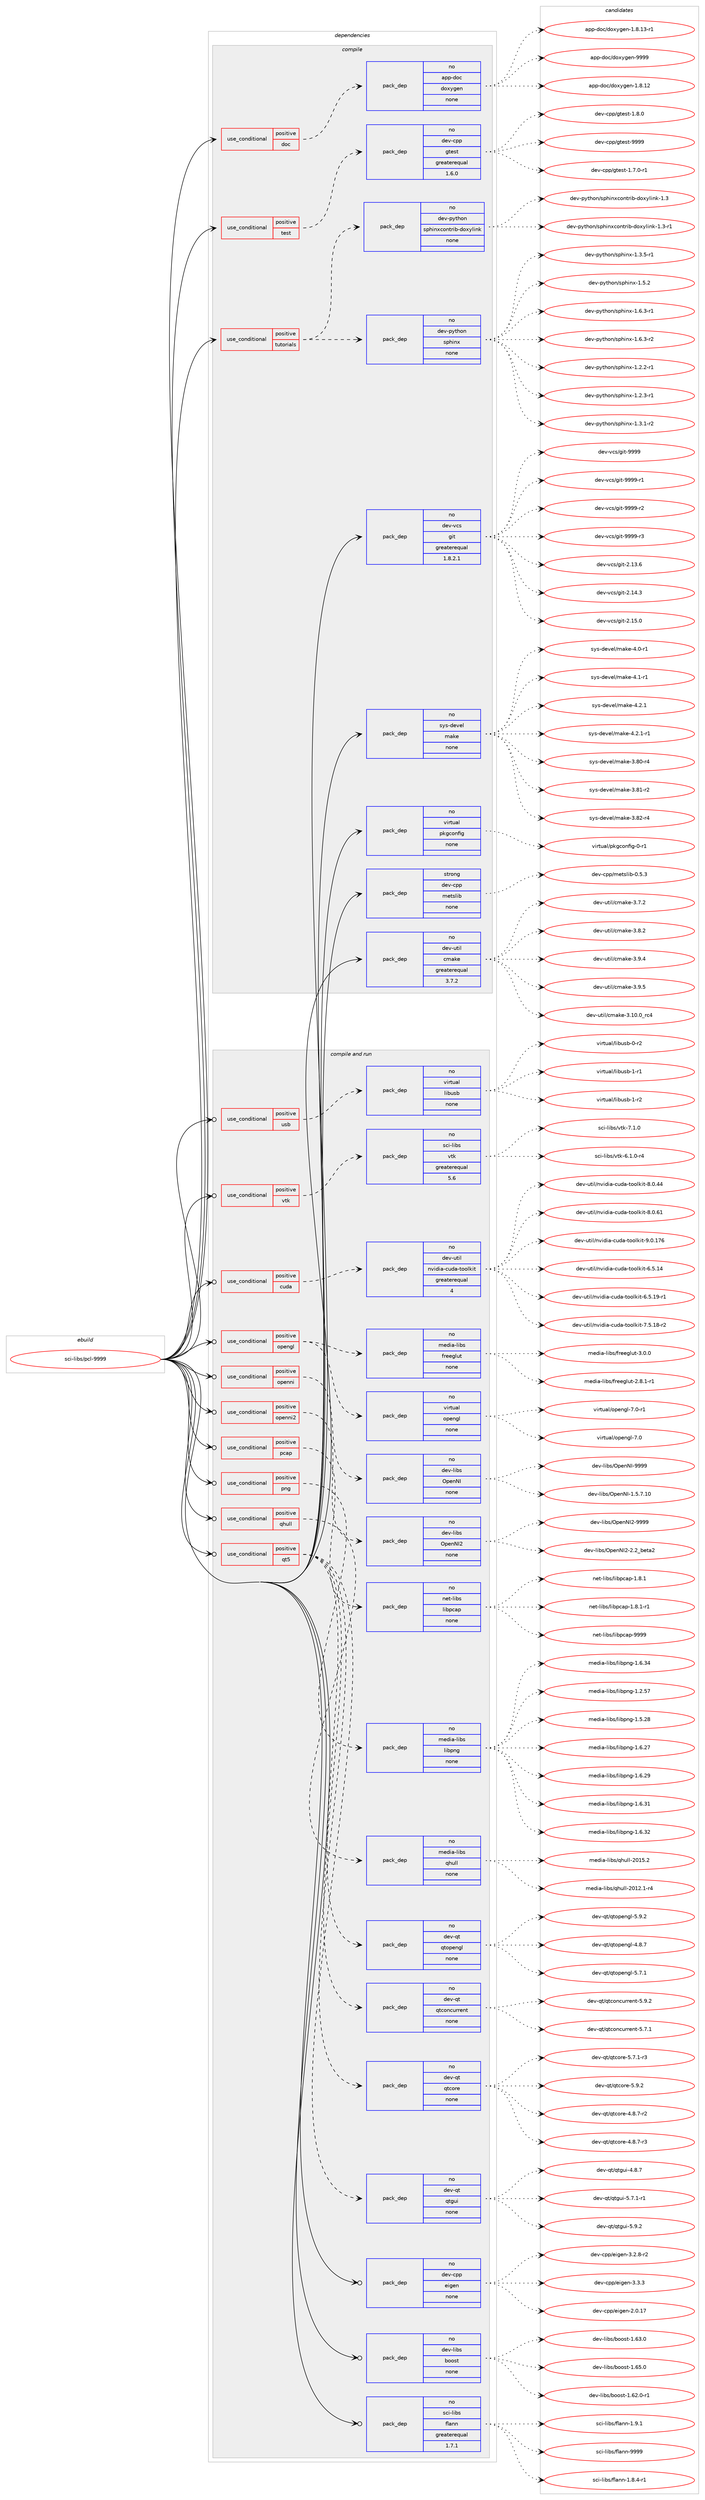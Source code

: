 digraph prolog {

# *************
# Graph options
# *************

newrank=true;
concentrate=true;
compound=true;
graph [rankdir=LR,fontname=Helvetica,fontsize=10,ranksep=1.5];#, ranksep=2.5, nodesep=0.2];
edge  [arrowhead=vee];
node  [fontname=Helvetica,fontsize=10];

# **********
# The ebuild
# **********

subgraph cluster_leftcol {
color=gray;
rank=same;
label=<<i>ebuild</i>>;
id [label="sci-libs/pcl-9999", color=red, width=4, href="../sci-libs/pcl-9999.svg"];
}

# ****************
# The dependencies
# ****************

subgraph cluster_midcol {
color=gray;
label=<<i>dependencies</i>>;
subgraph cluster_compile {
fillcolor="#eeeeee";
style=filled;
label=<<i>compile</i>>;
subgraph cond110919 {
dependency453220 [label=<<TABLE BORDER="0" CELLBORDER="1" CELLSPACING="0" CELLPADDING="4"><TR><TD ROWSPAN="3" CELLPADDING="10">use_conditional</TD></TR><TR><TD>positive</TD></TR><TR><TD>doc</TD></TR></TABLE>>, shape=none, color=red];
subgraph pack334378 {
dependency453221 [label=<<TABLE BORDER="0" CELLBORDER="1" CELLSPACING="0" CELLPADDING="4" WIDTH="220"><TR><TD ROWSPAN="6" CELLPADDING="30">pack_dep</TD></TR><TR><TD WIDTH="110">no</TD></TR><TR><TD>app-doc</TD></TR><TR><TD>doxygen</TD></TR><TR><TD>none</TD></TR><TR><TD></TD></TR></TABLE>>, shape=none, color=blue];
}
dependency453220:e -> dependency453221:w [weight=20,style="dashed",arrowhead="vee"];
}
id:e -> dependency453220:w [weight=20,style="solid",arrowhead="vee"];
subgraph cond110920 {
dependency453222 [label=<<TABLE BORDER="0" CELLBORDER="1" CELLSPACING="0" CELLPADDING="4"><TR><TD ROWSPAN="3" CELLPADDING="10">use_conditional</TD></TR><TR><TD>positive</TD></TR><TR><TD>test</TD></TR></TABLE>>, shape=none, color=red];
subgraph pack334379 {
dependency453223 [label=<<TABLE BORDER="0" CELLBORDER="1" CELLSPACING="0" CELLPADDING="4" WIDTH="220"><TR><TD ROWSPAN="6" CELLPADDING="30">pack_dep</TD></TR><TR><TD WIDTH="110">no</TD></TR><TR><TD>dev-cpp</TD></TR><TR><TD>gtest</TD></TR><TR><TD>greaterequal</TD></TR><TR><TD>1.6.0</TD></TR></TABLE>>, shape=none, color=blue];
}
dependency453222:e -> dependency453223:w [weight=20,style="dashed",arrowhead="vee"];
}
id:e -> dependency453222:w [weight=20,style="solid",arrowhead="vee"];
subgraph cond110921 {
dependency453224 [label=<<TABLE BORDER="0" CELLBORDER="1" CELLSPACING="0" CELLPADDING="4"><TR><TD ROWSPAN="3" CELLPADDING="10">use_conditional</TD></TR><TR><TD>positive</TD></TR><TR><TD>tutorials</TD></TR></TABLE>>, shape=none, color=red];
subgraph pack334380 {
dependency453225 [label=<<TABLE BORDER="0" CELLBORDER="1" CELLSPACING="0" CELLPADDING="4" WIDTH="220"><TR><TD ROWSPAN="6" CELLPADDING="30">pack_dep</TD></TR><TR><TD WIDTH="110">no</TD></TR><TR><TD>dev-python</TD></TR><TR><TD>sphinx</TD></TR><TR><TD>none</TD></TR><TR><TD></TD></TR></TABLE>>, shape=none, color=blue];
}
dependency453224:e -> dependency453225:w [weight=20,style="dashed",arrowhead="vee"];
subgraph pack334381 {
dependency453226 [label=<<TABLE BORDER="0" CELLBORDER="1" CELLSPACING="0" CELLPADDING="4" WIDTH="220"><TR><TD ROWSPAN="6" CELLPADDING="30">pack_dep</TD></TR><TR><TD WIDTH="110">no</TD></TR><TR><TD>dev-python</TD></TR><TR><TD>sphinxcontrib-doxylink</TD></TR><TR><TD>none</TD></TR><TR><TD></TD></TR></TABLE>>, shape=none, color=blue];
}
dependency453224:e -> dependency453226:w [weight=20,style="dashed",arrowhead="vee"];
}
id:e -> dependency453224:w [weight=20,style="solid",arrowhead="vee"];
subgraph pack334382 {
dependency453227 [label=<<TABLE BORDER="0" CELLBORDER="1" CELLSPACING="0" CELLPADDING="4" WIDTH="220"><TR><TD ROWSPAN="6" CELLPADDING="30">pack_dep</TD></TR><TR><TD WIDTH="110">no</TD></TR><TR><TD>dev-util</TD></TR><TR><TD>cmake</TD></TR><TR><TD>greaterequal</TD></TR><TR><TD>3.7.2</TD></TR></TABLE>>, shape=none, color=blue];
}
id:e -> dependency453227:w [weight=20,style="solid",arrowhead="vee"];
subgraph pack334383 {
dependency453228 [label=<<TABLE BORDER="0" CELLBORDER="1" CELLSPACING="0" CELLPADDING="4" WIDTH="220"><TR><TD ROWSPAN="6" CELLPADDING="30">pack_dep</TD></TR><TR><TD WIDTH="110">no</TD></TR><TR><TD>dev-vcs</TD></TR><TR><TD>git</TD></TR><TR><TD>greaterequal</TD></TR><TR><TD>1.8.2.1</TD></TR></TABLE>>, shape=none, color=blue];
}
id:e -> dependency453228:w [weight=20,style="solid",arrowhead="vee"];
subgraph pack334384 {
dependency453229 [label=<<TABLE BORDER="0" CELLBORDER="1" CELLSPACING="0" CELLPADDING="4" WIDTH="220"><TR><TD ROWSPAN="6" CELLPADDING="30">pack_dep</TD></TR><TR><TD WIDTH="110">no</TD></TR><TR><TD>sys-devel</TD></TR><TR><TD>make</TD></TR><TR><TD>none</TD></TR><TR><TD></TD></TR></TABLE>>, shape=none, color=blue];
}
id:e -> dependency453229:w [weight=20,style="solid",arrowhead="vee"];
subgraph pack334385 {
dependency453230 [label=<<TABLE BORDER="0" CELLBORDER="1" CELLSPACING="0" CELLPADDING="4" WIDTH="220"><TR><TD ROWSPAN="6" CELLPADDING="30">pack_dep</TD></TR><TR><TD WIDTH="110">no</TD></TR><TR><TD>virtual</TD></TR><TR><TD>pkgconfig</TD></TR><TR><TD>none</TD></TR><TR><TD></TD></TR></TABLE>>, shape=none, color=blue];
}
id:e -> dependency453230:w [weight=20,style="solid",arrowhead="vee"];
subgraph pack334386 {
dependency453231 [label=<<TABLE BORDER="0" CELLBORDER="1" CELLSPACING="0" CELLPADDING="4" WIDTH="220"><TR><TD ROWSPAN="6" CELLPADDING="30">pack_dep</TD></TR><TR><TD WIDTH="110">strong</TD></TR><TR><TD>dev-cpp</TD></TR><TR><TD>metslib</TD></TR><TR><TD>none</TD></TR><TR><TD></TD></TR></TABLE>>, shape=none, color=blue];
}
id:e -> dependency453231:w [weight=20,style="solid",arrowhead="vee"];
}
subgraph cluster_compileandrun {
fillcolor="#eeeeee";
style=filled;
label=<<i>compile and run</i>>;
subgraph cond110922 {
dependency453232 [label=<<TABLE BORDER="0" CELLBORDER="1" CELLSPACING="0" CELLPADDING="4"><TR><TD ROWSPAN="3" CELLPADDING="10">use_conditional</TD></TR><TR><TD>positive</TD></TR><TR><TD>cuda</TD></TR></TABLE>>, shape=none, color=red];
subgraph pack334387 {
dependency453233 [label=<<TABLE BORDER="0" CELLBORDER="1" CELLSPACING="0" CELLPADDING="4" WIDTH="220"><TR><TD ROWSPAN="6" CELLPADDING="30">pack_dep</TD></TR><TR><TD WIDTH="110">no</TD></TR><TR><TD>dev-util</TD></TR><TR><TD>nvidia-cuda-toolkit</TD></TR><TR><TD>greaterequal</TD></TR><TR><TD>4</TD></TR></TABLE>>, shape=none, color=blue];
}
dependency453232:e -> dependency453233:w [weight=20,style="dashed",arrowhead="vee"];
}
id:e -> dependency453232:w [weight=20,style="solid",arrowhead="odotvee"];
subgraph cond110923 {
dependency453234 [label=<<TABLE BORDER="0" CELLBORDER="1" CELLSPACING="0" CELLPADDING="4"><TR><TD ROWSPAN="3" CELLPADDING="10">use_conditional</TD></TR><TR><TD>positive</TD></TR><TR><TD>opengl</TD></TR></TABLE>>, shape=none, color=red];
subgraph pack334388 {
dependency453235 [label=<<TABLE BORDER="0" CELLBORDER="1" CELLSPACING="0" CELLPADDING="4" WIDTH="220"><TR><TD ROWSPAN="6" CELLPADDING="30">pack_dep</TD></TR><TR><TD WIDTH="110">no</TD></TR><TR><TD>virtual</TD></TR><TR><TD>opengl</TD></TR><TR><TD>none</TD></TR><TR><TD></TD></TR></TABLE>>, shape=none, color=blue];
}
dependency453234:e -> dependency453235:w [weight=20,style="dashed",arrowhead="vee"];
subgraph pack334389 {
dependency453236 [label=<<TABLE BORDER="0" CELLBORDER="1" CELLSPACING="0" CELLPADDING="4" WIDTH="220"><TR><TD ROWSPAN="6" CELLPADDING="30">pack_dep</TD></TR><TR><TD WIDTH="110">no</TD></TR><TR><TD>media-libs</TD></TR><TR><TD>freeglut</TD></TR><TR><TD>none</TD></TR><TR><TD></TD></TR></TABLE>>, shape=none, color=blue];
}
dependency453234:e -> dependency453236:w [weight=20,style="dashed",arrowhead="vee"];
}
id:e -> dependency453234:w [weight=20,style="solid",arrowhead="odotvee"];
subgraph cond110924 {
dependency453237 [label=<<TABLE BORDER="0" CELLBORDER="1" CELLSPACING="0" CELLPADDING="4"><TR><TD ROWSPAN="3" CELLPADDING="10">use_conditional</TD></TR><TR><TD>positive</TD></TR><TR><TD>openni</TD></TR></TABLE>>, shape=none, color=red];
subgraph pack334390 {
dependency453238 [label=<<TABLE BORDER="0" CELLBORDER="1" CELLSPACING="0" CELLPADDING="4" WIDTH="220"><TR><TD ROWSPAN="6" CELLPADDING="30">pack_dep</TD></TR><TR><TD WIDTH="110">no</TD></TR><TR><TD>dev-libs</TD></TR><TR><TD>OpenNI</TD></TR><TR><TD>none</TD></TR><TR><TD></TD></TR></TABLE>>, shape=none, color=blue];
}
dependency453237:e -> dependency453238:w [weight=20,style="dashed",arrowhead="vee"];
}
id:e -> dependency453237:w [weight=20,style="solid",arrowhead="odotvee"];
subgraph cond110925 {
dependency453239 [label=<<TABLE BORDER="0" CELLBORDER="1" CELLSPACING="0" CELLPADDING="4"><TR><TD ROWSPAN="3" CELLPADDING="10">use_conditional</TD></TR><TR><TD>positive</TD></TR><TR><TD>openni2</TD></TR></TABLE>>, shape=none, color=red];
subgraph pack334391 {
dependency453240 [label=<<TABLE BORDER="0" CELLBORDER="1" CELLSPACING="0" CELLPADDING="4" WIDTH="220"><TR><TD ROWSPAN="6" CELLPADDING="30">pack_dep</TD></TR><TR><TD WIDTH="110">no</TD></TR><TR><TD>dev-libs</TD></TR><TR><TD>OpenNI2</TD></TR><TR><TD>none</TD></TR><TR><TD></TD></TR></TABLE>>, shape=none, color=blue];
}
dependency453239:e -> dependency453240:w [weight=20,style="dashed",arrowhead="vee"];
}
id:e -> dependency453239:w [weight=20,style="solid",arrowhead="odotvee"];
subgraph cond110926 {
dependency453241 [label=<<TABLE BORDER="0" CELLBORDER="1" CELLSPACING="0" CELLPADDING="4"><TR><TD ROWSPAN="3" CELLPADDING="10">use_conditional</TD></TR><TR><TD>positive</TD></TR><TR><TD>pcap</TD></TR></TABLE>>, shape=none, color=red];
subgraph pack334392 {
dependency453242 [label=<<TABLE BORDER="0" CELLBORDER="1" CELLSPACING="0" CELLPADDING="4" WIDTH="220"><TR><TD ROWSPAN="6" CELLPADDING="30">pack_dep</TD></TR><TR><TD WIDTH="110">no</TD></TR><TR><TD>net-libs</TD></TR><TR><TD>libpcap</TD></TR><TR><TD>none</TD></TR><TR><TD></TD></TR></TABLE>>, shape=none, color=blue];
}
dependency453241:e -> dependency453242:w [weight=20,style="dashed",arrowhead="vee"];
}
id:e -> dependency453241:w [weight=20,style="solid",arrowhead="odotvee"];
subgraph cond110927 {
dependency453243 [label=<<TABLE BORDER="0" CELLBORDER="1" CELLSPACING="0" CELLPADDING="4"><TR><TD ROWSPAN="3" CELLPADDING="10">use_conditional</TD></TR><TR><TD>positive</TD></TR><TR><TD>png</TD></TR></TABLE>>, shape=none, color=red];
subgraph pack334393 {
dependency453244 [label=<<TABLE BORDER="0" CELLBORDER="1" CELLSPACING="0" CELLPADDING="4" WIDTH="220"><TR><TD ROWSPAN="6" CELLPADDING="30">pack_dep</TD></TR><TR><TD WIDTH="110">no</TD></TR><TR><TD>media-libs</TD></TR><TR><TD>libpng</TD></TR><TR><TD>none</TD></TR><TR><TD></TD></TR></TABLE>>, shape=none, color=blue];
}
dependency453243:e -> dependency453244:w [weight=20,style="dashed",arrowhead="vee"];
}
id:e -> dependency453243:w [weight=20,style="solid",arrowhead="odotvee"];
subgraph cond110928 {
dependency453245 [label=<<TABLE BORDER="0" CELLBORDER="1" CELLSPACING="0" CELLPADDING="4"><TR><TD ROWSPAN="3" CELLPADDING="10">use_conditional</TD></TR><TR><TD>positive</TD></TR><TR><TD>qhull</TD></TR></TABLE>>, shape=none, color=red];
subgraph pack334394 {
dependency453246 [label=<<TABLE BORDER="0" CELLBORDER="1" CELLSPACING="0" CELLPADDING="4" WIDTH="220"><TR><TD ROWSPAN="6" CELLPADDING="30">pack_dep</TD></TR><TR><TD WIDTH="110">no</TD></TR><TR><TD>media-libs</TD></TR><TR><TD>qhull</TD></TR><TR><TD>none</TD></TR><TR><TD></TD></TR></TABLE>>, shape=none, color=blue];
}
dependency453245:e -> dependency453246:w [weight=20,style="dashed",arrowhead="vee"];
}
id:e -> dependency453245:w [weight=20,style="solid",arrowhead="odotvee"];
subgraph cond110929 {
dependency453247 [label=<<TABLE BORDER="0" CELLBORDER="1" CELLSPACING="0" CELLPADDING="4"><TR><TD ROWSPAN="3" CELLPADDING="10">use_conditional</TD></TR><TR><TD>positive</TD></TR><TR><TD>qt5</TD></TR></TABLE>>, shape=none, color=red];
subgraph pack334395 {
dependency453248 [label=<<TABLE BORDER="0" CELLBORDER="1" CELLSPACING="0" CELLPADDING="4" WIDTH="220"><TR><TD ROWSPAN="6" CELLPADDING="30">pack_dep</TD></TR><TR><TD WIDTH="110">no</TD></TR><TR><TD>dev-qt</TD></TR><TR><TD>qtgui</TD></TR><TR><TD>none</TD></TR><TR><TD></TD></TR></TABLE>>, shape=none, color=blue];
}
dependency453247:e -> dependency453248:w [weight=20,style="dashed",arrowhead="vee"];
subgraph pack334396 {
dependency453249 [label=<<TABLE BORDER="0" CELLBORDER="1" CELLSPACING="0" CELLPADDING="4" WIDTH="220"><TR><TD ROWSPAN="6" CELLPADDING="30">pack_dep</TD></TR><TR><TD WIDTH="110">no</TD></TR><TR><TD>dev-qt</TD></TR><TR><TD>qtcore</TD></TR><TR><TD>none</TD></TR><TR><TD></TD></TR></TABLE>>, shape=none, color=blue];
}
dependency453247:e -> dependency453249:w [weight=20,style="dashed",arrowhead="vee"];
subgraph pack334397 {
dependency453250 [label=<<TABLE BORDER="0" CELLBORDER="1" CELLSPACING="0" CELLPADDING="4" WIDTH="220"><TR><TD ROWSPAN="6" CELLPADDING="30">pack_dep</TD></TR><TR><TD WIDTH="110">no</TD></TR><TR><TD>dev-qt</TD></TR><TR><TD>qtconcurrent</TD></TR><TR><TD>none</TD></TR><TR><TD></TD></TR></TABLE>>, shape=none, color=blue];
}
dependency453247:e -> dependency453250:w [weight=20,style="dashed",arrowhead="vee"];
subgraph pack334398 {
dependency453251 [label=<<TABLE BORDER="0" CELLBORDER="1" CELLSPACING="0" CELLPADDING="4" WIDTH="220"><TR><TD ROWSPAN="6" CELLPADDING="30">pack_dep</TD></TR><TR><TD WIDTH="110">no</TD></TR><TR><TD>dev-qt</TD></TR><TR><TD>qtopengl</TD></TR><TR><TD>none</TD></TR><TR><TD></TD></TR></TABLE>>, shape=none, color=blue];
}
dependency453247:e -> dependency453251:w [weight=20,style="dashed",arrowhead="vee"];
}
id:e -> dependency453247:w [weight=20,style="solid",arrowhead="odotvee"];
subgraph cond110930 {
dependency453252 [label=<<TABLE BORDER="0" CELLBORDER="1" CELLSPACING="0" CELLPADDING="4"><TR><TD ROWSPAN="3" CELLPADDING="10">use_conditional</TD></TR><TR><TD>positive</TD></TR><TR><TD>usb</TD></TR></TABLE>>, shape=none, color=red];
subgraph pack334399 {
dependency453253 [label=<<TABLE BORDER="0" CELLBORDER="1" CELLSPACING="0" CELLPADDING="4" WIDTH="220"><TR><TD ROWSPAN="6" CELLPADDING="30">pack_dep</TD></TR><TR><TD WIDTH="110">no</TD></TR><TR><TD>virtual</TD></TR><TR><TD>libusb</TD></TR><TR><TD>none</TD></TR><TR><TD></TD></TR></TABLE>>, shape=none, color=blue];
}
dependency453252:e -> dependency453253:w [weight=20,style="dashed",arrowhead="vee"];
}
id:e -> dependency453252:w [weight=20,style="solid",arrowhead="odotvee"];
subgraph cond110931 {
dependency453254 [label=<<TABLE BORDER="0" CELLBORDER="1" CELLSPACING="0" CELLPADDING="4"><TR><TD ROWSPAN="3" CELLPADDING="10">use_conditional</TD></TR><TR><TD>positive</TD></TR><TR><TD>vtk</TD></TR></TABLE>>, shape=none, color=red];
subgraph pack334400 {
dependency453255 [label=<<TABLE BORDER="0" CELLBORDER="1" CELLSPACING="0" CELLPADDING="4" WIDTH="220"><TR><TD ROWSPAN="6" CELLPADDING="30">pack_dep</TD></TR><TR><TD WIDTH="110">no</TD></TR><TR><TD>sci-libs</TD></TR><TR><TD>vtk</TD></TR><TR><TD>greaterequal</TD></TR><TR><TD>5.6</TD></TR></TABLE>>, shape=none, color=blue];
}
dependency453254:e -> dependency453255:w [weight=20,style="dashed",arrowhead="vee"];
}
id:e -> dependency453254:w [weight=20,style="solid",arrowhead="odotvee"];
subgraph pack334401 {
dependency453256 [label=<<TABLE BORDER="0" CELLBORDER="1" CELLSPACING="0" CELLPADDING="4" WIDTH="220"><TR><TD ROWSPAN="6" CELLPADDING="30">pack_dep</TD></TR><TR><TD WIDTH="110">no</TD></TR><TR><TD>dev-cpp</TD></TR><TR><TD>eigen</TD></TR><TR><TD>none</TD></TR><TR><TD></TD></TR></TABLE>>, shape=none, color=blue];
}
id:e -> dependency453256:w [weight=20,style="solid",arrowhead="odotvee"];
subgraph pack334402 {
dependency453257 [label=<<TABLE BORDER="0" CELLBORDER="1" CELLSPACING="0" CELLPADDING="4" WIDTH="220"><TR><TD ROWSPAN="6" CELLPADDING="30">pack_dep</TD></TR><TR><TD WIDTH="110">no</TD></TR><TR><TD>dev-libs</TD></TR><TR><TD>boost</TD></TR><TR><TD>none</TD></TR><TR><TD></TD></TR></TABLE>>, shape=none, color=blue];
}
id:e -> dependency453257:w [weight=20,style="solid",arrowhead="odotvee"];
subgraph pack334403 {
dependency453258 [label=<<TABLE BORDER="0" CELLBORDER="1" CELLSPACING="0" CELLPADDING="4" WIDTH="220"><TR><TD ROWSPAN="6" CELLPADDING="30">pack_dep</TD></TR><TR><TD WIDTH="110">no</TD></TR><TR><TD>sci-libs</TD></TR><TR><TD>flann</TD></TR><TR><TD>greaterequal</TD></TR><TR><TD>1.7.1</TD></TR></TABLE>>, shape=none, color=blue];
}
id:e -> dependency453258:w [weight=20,style="solid",arrowhead="odotvee"];
}
subgraph cluster_run {
fillcolor="#eeeeee";
style=filled;
label=<<i>run</i>>;
}
}

# **************
# The candidates
# **************

subgraph cluster_choices {
rank=same;
color=gray;
label=<<i>candidates</i>>;

subgraph choice334378 {
color=black;
nodesep=1;
choice9711211245100111994710011112012110310111045494656464950 [label="app-doc/doxygen-1.8.12", color=red, width=4,href="../app-doc/doxygen-1.8.12.svg"];
choice97112112451001119947100111120121103101110454946564649514511449 [label="app-doc/doxygen-1.8.13-r1", color=red, width=4,href="../app-doc/doxygen-1.8.13-r1.svg"];
choice971121124510011199471001111201211031011104557575757 [label="app-doc/doxygen-9999", color=red, width=4,href="../app-doc/doxygen-9999.svg"];
dependency453221:e -> choice9711211245100111994710011112012110310111045494656464950:w [style=dotted,weight="100"];
dependency453221:e -> choice97112112451001119947100111120121103101110454946564649514511449:w [style=dotted,weight="100"];
dependency453221:e -> choice971121124510011199471001111201211031011104557575757:w [style=dotted,weight="100"];
}
subgraph choice334379 {
color=black;
nodesep=1;
choice1001011184599112112471031161011151164549465546484511449 [label="dev-cpp/gtest-1.7.0-r1", color=red, width=4,href="../dev-cpp/gtest-1.7.0-r1.svg"];
choice100101118459911211247103116101115116454946564648 [label="dev-cpp/gtest-1.8.0", color=red, width=4,href="../dev-cpp/gtest-1.8.0.svg"];
choice1001011184599112112471031161011151164557575757 [label="dev-cpp/gtest-9999", color=red, width=4,href="../dev-cpp/gtest-9999.svg"];
dependency453223:e -> choice1001011184599112112471031161011151164549465546484511449:w [style=dotted,weight="100"];
dependency453223:e -> choice100101118459911211247103116101115116454946564648:w [style=dotted,weight="100"];
dependency453223:e -> choice1001011184599112112471031161011151164557575757:w [style=dotted,weight="100"];
}
subgraph choice334380 {
color=black;
nodesep=1;
choice10010111845112121116104111110471151121041051101204549465046504511449 [label="dev-python/sphinx-1.2.2-r1", color=red, width=4,href="../dev-python/sphinx-1.2.2-r1.svg"];
choice10010111845112121116104111110471151121041051101204549465046514511449 [label="dev-python/sphinx-1.2.3-r1", color=red, width=4,href="../dev-python/sphinx-1.2.3-r1.svg"];
choice10010111845112121116104111110471151121041051101204549465146494511450 [label="dev-python/sphinx-1.3.1-r2", color=red, width=4,href="../dev-python/sphinx-1.3.1-r2.svg"];
choice10010111845112121116104111110471151121041051101204549465146534511449 [label="dev-python/sphinx-1.3.5-r1", color=red, width=4,href="../dev-python/sphinx-1.3.5-r1.svg"];
choice1001011184511212111610411111047115112104105110120454946534650 [label="dev-python/sphinx-1.5.2", color=red, width=4,href="../dev-python/sphinx-1.5.2.svg"];
choice10010111845112121116104111110471151121041051101204549465446514511449 [label="dev-python/sphinx-1.6.3-r1", color=red, width=4,href="../dev-python/sphinx-1.6.3-r1.svg"];
choice10010111845112121116104111110471151121041051101204549465446514511450 [label="dev-python/sphinx-1.6.3-r2", color=red, width=4,href="../dev-python/sphinx-1.6.3-r2.svg"];
dependency453225:e -> choice10010111845112121116104111110471151121041051101204549465046504511449:w [style=dotted,weight="100"];
dependency453225:e -> choice10010111845112121116104111110471151121041051101204549465046514511449:w [style=dotted,weight="100"];
dependency453225:e -> choice10010111845112121116104111110471151121041051101204549465146494511450:w [style=dotted,weight="100"];
dependency453225:e -> choice10010111845112121116104111110471151121041051101204549465146534511449:w [style=dotted,weight="100"];
dependency453225:e -> choice1001011184511212111610411111047115112104105110120454946534650:w [style=dotted,weight="100"];
dependency453225:e -> choice10010111845112121116104111110471151121041051101204549465446514511449:w [style=dotted,weight="100"];
dependency453225:e -> choice10010111845112121116104111110471151121041051101204549465446514511450:w [style=dotted,weight="100"];
}
subgraph choice334381 {
color=black;
nodesep=1;
choice100101118451121211161041111104711511210410511012099111110116114105984510011112012110810511010745494651 [label="dev-python/sphinxcontrib-doxylink-1.3", color=red, width=4,href="../dev-python/sphinxcontrib-doxylink-1.3.svg"];
choice1001011184511212111610411111047115112104105110120991111101161141059845100111120121108105110107454946514511449 [label="dev-python/sphinxcontrib-doxylink-1.3-r1", color=red, width=4,href="../dev-python/sphinxcontrib-doxylink-1.3-r1.svg"];
dependency453226:e -> choice100101118451121211161041111104711511210410511012099111110116114105984510011112012110810511010745494651:w [style=dotted,weight="100"];
dependency453226:e -> choice1001011184511212111610411111047115112104105110120991111101161141059845100111120121108105110107454946514511449:w [style=dotted,weight="100"];
}
subgraph choice334382 {
color=black;
nodesep=1;
choice1001011184511711610510847991099710710145514649484648951149952 [label="dev-util/cmake-3.10.0_rc4", color=red, width=4,href="../dev-util/cmake-3.10.0_rc4.svg"];
choice10010111845117116105108479910997107101455146554650 [label="dev-util/cmake-3.7.2", color=red, width=4,href="../dev-util/cmake-3.7.2.svg"];
choice10010111845117116105108479910997107101455146564650 [label="dev-util/cmake-3.8.2", color=red, width=4,href="../dev-util/cmake-3.8.2.svg"];
choice10010111845117116105108479910997107101455146574652 [label="dev-util/cmake-3.9.4", color=red, width=4,href="../dev-util/cmake-3.9.4.svg"];
choice10010111845117116105108479910997107101455146574653 [label="dev-util/cmake-3.9.5", color=red, width=4,href="../dev-util/cmake-3.9.5.svg"];
dependency453227:e -> choice1001011184511711610510847991099710710145514649484648951149952:w [style=dotted,weight="100"];
dependency453227:e -> choice10010111845117116105108479910997107101455146554650:w [style=dotted,weight="100"];
dependency453227:e -> choice10010111845117116105108479910997107101455146564650:w [style=dotted,weight="100"];
dependency453227:e -> choice10010111845117116105108479910997107101455146574652:w [style=dotted,weight="100"];
dependency453227:e -> choice10010111845117116105108479910997107101455146574653:w [style=dotted,weight="100"];
}
subgraph choice334383 {
color=black;
nodesep=1;
choice10010111845118991154710310511645504649514654 [label="dev-vcs/git-2.13.6", color=red, width=4,href="../dev-vcs/git-2.13.6.svg"];
choice10010111845118991154710310511645504649524651 [label="dev-vcs/git-2.14.3", color=red, width=4,href="../dev-vcs/git-2.14.3.svg"];
choice10010111845118991154710310511645504649534648 [label="dev-vcs/git-2.15.0", color=red, width=4,href="../dev-vcs/git-2.15.0.svg"];
choice1001011184511899115471031051164557575757 [label="dev-vcs/git-9999", color=red, width=4,href="../dev-vcs/git-9999.svg"];
choice10010111845118991154710310511645575757574511449 [label="dev-vcs/git-9999-r1", color=red, width=4,href="../dev-vcs/git-9999-r1.svg"];
choice10010111845118991154710310511645575757574511450 [label="dev-vcs/git-9999-r2", color=red, width=4,href="../dev-vcs/git-9999-r2.svg"];
choice10010111845118991154710310511645575757574511451 [label="dev-vcs/git-9999-r3", color=red, width=4,href="../dev-vcs/git-9999-r3.svg"];
dependency453228:e -> choice10010111845118991154710310511645504649514654:w [style=dotted,weight="100"];
dependency453228:e -> choice10010111845118991154710310511645504649524651:w [style=dotted,weight="100"];
dependency453228:e -> choice10010111845118991154710310511645504649534648:w [style=dotted,weight="100"];
dependency453228:e -> choice1001011184511899115471031051164557575757:w [style=dotted,weight="100"];
dependency453228:e -> choice10010111845118991154710310511645575757574511449:w [style=dotted,weight="100"];
dependency453228:e -> choice10010111845118991154710310511645575757574511450:w [style=dotted,weight="100"];
dependency453228:e -> choice10010111845118991154710310511645575757574511451:w [style=dotted,weight="100"];
}
subgraph choice334384 {
color=black;
nodesep=1;
choice11512111545100101118101108471099710710145514656484511452 [label="sys-devel/make-3.80-r4", color=red, width=4,href="../sys-devel/make-3.80-r4.svg"];
choice11512111545100101118101108471099710710145514656494511450 [label="sys-devel/make-3.81-r2", color=red, width=4,href="../sys-devel/make-3.81-r2.svg"];
choice11512111545100101118101108471099710710145514656504511452 [label="sys-devel/make-3.82-r4", color=red, width=4,href="../sys-devel/make-3.82-r4.svg"];
choice115121115451001011181011084710997107101455246484511449 [label="sys-devel/make-4.0-r1", color=red, width=4,href="../sys-devel/make-4.0-r1.svg"];
choice115121115451001011181011084710997107101455246494511449 [label="sys-devel/make-4.1-r1", color=red, width=4,href="../sys-devel/make-4.1-r1.svg"];
choice115121115451001011181011084710997107101455246504649 [label="sys-devel/make-4.2.1", color=red, width=4,href="../sys-devel/make-4.2.1.svg"];
choice1151211154510010111810110847109971071014552465046494511449 [label="sys-devel/make-4.2.1-r1", color=red, width=4,href="../sys-devel/make-4.2.1-r1.svg"];
dependency453229:e -> choice11512111545100101118101108471099710710145514656484511452:w [style=dotted,weight="100"];
dependency453229:e -> choice11512111545100101118101108471099710710145514656494511450:w [style=dotted,weight="100"];
dependency453229:e -> choice11512111545100101118101108471099710710145514656504511452:w [style=dotted,weight="100"];
dependency453229:e -> choice115121115451001011181011084710997107101455246484511449:w [style=dotted,weight="100"];
dependency453229:e -> choice115121115451001011181011084710997107101455246494511449:w [style=dotted,weight="100"];
dependency453229:e -> choice115121115451001011181011084710997107101455246504649:w [style=dotted,weight="100"];
dependency453229:e -> choice1151211154510010111810110847109971071014552465046494511449:w [style=dotted,weight="100"];
}
subgraph choice334385 {
color=black;
nodesep=1;
choice11810511411611797108471121071039911111010210510345484511449 [label="virtual/pkgconfig-0-r1", color=red, width=4,href="../virtual/pkgconfig-0-r1.svg"];
dependency453230:e -> choice11810511411611797108471121071039911111010210510345484511449:w [style=dotted,weight="100"];
}
subgraph choice334386 {
color=black;
nodesep=1;
choice10010111845991121124710910111611510810598454846534651 [label="dev-cpp/metslib-0.5.3", color=red, width=4,href="../dev-cpp/metslib-0.5.3.svg"];
dependency453231:e -> choice10010111845991121124710910111611510810598454846534651:w [style=dotted,weight="100"];
}
subgraph choice334387 {
color=black;
nodesep=1;
choice1001011184511711610510847110118105100105974599117100974511611111110810710511645544653464952 [label="dev-util/nvidia-cuda-toolkit-6.5.14", color=red, width=4,href="../dev-util/nvidia-cuda-toolkit-6.5.14.svg"];
choice10010111845117116105108471101181051001059745991171009745116111111108107105116455446534649574511449 [label="dev-util/nvidia-cuda-toolkit-6.5.19-r1", color=red, width=4,href="../dev-util/nvidia-cuda-toolkit-6.5.19-r1.svg"];
choice10010111845117116105108471101181051001059745991171009745116111111108107105116455546534649564511450 [label="dev-util/nvidia-cuda-toolkit-7.5.18-r2", color=red, width=4,href="../dev-util/nvidia-cuda-toolkit-7.5.18-r2.svg"];
choice1001011184511711610510847110118105100105974599117100974511611111110810710511645564648465252 [label="dev-util/nvidia-cuda-toolkit-8.0.44", color=red, width=4,href="../dev-util/nvidia-cuda-toolkit-8.0.44.svg"];
choice1001011184511711610510847110118105100105974599117100974511611111110810710511645564648465449 [label="dev-util/nvidia-cuda-toolkit-8.0.61", color=red, width=4,href="../dev-util/nvidia-cuda-toolkit-8.0.61.svg"];
choice100101118451171161051084711011810510010597459911710097451161111111081071051164557464846495554 [label="dev-util/nvidia-cuda-toolkit-9.0.176", color=red, width=4,href="../dev-util/nvidia-cuda-toolkit-9.0.176.svg"];
dependency453233:e -> choice1001011184511711610510847110118105100105974599117100974511611111110810710511645544653464952:w [style=dotted,weight="100"];
dependency453233:e -> choice10010111845117116105108471101181051001059745991171009745116111111108107105116455446534649574511449:w [style=dotted,weight="100"];
dependency453233:e -> choice10010111845117116105108471101181051001059745991171009745116111111108107105116455546534649564511450:w [style=dotted,weight="100"];
dependency453233:e -> choice1001011184511711610510847110118105100105974599117100974511611111110810710511645564648465252:w [style=dotted,weight="100"];
dependency453233:e -> choice1001011184511711610510847110118105100105974599117100974511611111110810710511645564648465449:w [style=dotted,weight="100"];
dependency453233:e -> choice100101118451171161051084711011810510010597459911710097451161111111081071051164557464846495554:w [style=dotted,weight="100"];
}
subgraph choice334388 {
color=black;
nodesep=1;
choice118105114116117971084711111210111010310845554648 [label="virtual/opengl-7.0", color=red, width=4,href="../virtual/opengl-7.0.svg"];
choice1181051141161179710847111112101110103108455546484511449 [label="virtual/opengl-7.0-r1", color=red, width=4,href="../virtual/opengl-7.0-r1.svg"];
dependency453235:e -> choice118105114116117971084711111210111010310845554648:w [style=dotted,weight="100"];
dependency453235:e -> choice1181051141161179710847111112101110103108455546484511449:w [style=dotted,weight="100"];
}
subgraph choice334389 {
color=black;
nodesep=1;
choice109101100105974510810598115471021141011011031081171164550465646494511449 [label="media-libs/freeglut-2.8.1-r1", color=red, width=4,href="../media-libs/freeglut-2.8.1-r1.svg"];
choice10910110010597451081059811547102114101101103108117116455146484648 [label="media-libs/freeglut-3.0.0", color=red, width=4,href="../media-libs/freeglut-3.0.0.svg"];
dependency453236:e -> choice109101100105974510810598115471021141011011031081171164550465646494511449:w [style=dotted,weight="100"];
dependency453236:e -> choice10910110010597451081059811547102114101101103108117116455146484648:w [style=dotted,weight="100"];
}
subgraph choice334390 {
color=black;
nodesep=1;
choice100101118451081059811547791121011107873454946534655464948 [label="dev-libs/OpenNI-1.5.7.10", color=red, width=4,href="../dev-libs/OpenNI-1.5.7.10.svg"];
choice1001011184510810598115477911210111078734557575757 [label="dev-libs/OpenNI-9999", color=red, width=4,href="../dev-libs/OpenNI-9999.svg"];
dependency453238:e -> choice100101118451081059811547791121011107873454946534655464948:w [style=dotted,weight="100"];
dependency453238:e -> choice1001011184510810598115477911210111078734557575757:w [style=dotted,weight="100"];
}
subgraph choice334391 {
color=black;
nodesep=1;
choice100101118451081059811547791121011107873504550465095981011169750 [label="dev-libs/OpenNI2-2.2_beta2", color=red, width=4,href="../dev-libs/OpenNI2-2.2_beta2.svg"];
choice100101118451081059811547791121011107873504557575757 [label="dev-libs/OpenNI2-9999", color=red, width=4,href="../dev-libs/OpenNI2-9999.svg"];
dependency453240:e -> choice100101118451081059811547791121011107873504550465095981011169750:w [style=dotted,weight="100"];
dependency453240:e -> choice100101118451081059811547791121011107873504557575757:w [style=dotted,weight="100"];
}
subgraph choice334392 {
color=black;
nodesep=1;
choice110101116451081059811547108105981129997112454946564649 [label="net-libs/libpcap-1.8.1", color=red, width=4,href="../net-libs/libpcap-1.8.1.svg"];
choice1101011164510810598115471081059811299971124549465646494511449 [label="net-libs/libpcap-1.8.1-r1", color=red, width=4,href="../net-libs/libpcap-1.8.1-r1.svg"];
choice1101011164510810598115471081059811299971124557575757 [label="net-libs/libpcap-9999", color=red, width=4,href="../net-libs/libpcap-9999.svg"];
dependency453242:e -> choice110101116451081059811547108105981129997112454946564649:w [style=dotted,weight="100"];
dependency453242:e -> choice1101011164510810598115471081059811299971124549465646494511449:w [style=dotted,weight="100"];
dependency453242:e -> choice1101011164510810598115471081059811299971124557575757:w [style=dotted,weight="100"];
}
subgraph choice334393 {
color=black;
nodesep=1;
choice109101100105974510810598115471081059811211010345494650465355 [label="media-libs/libpng-1.2.57", color=red, width=4,href="../media-libs/libpng-1.2.57.svg"];
choice109101100105974510810598115471081059811211010345494653465056 [label="media-libs/libpng-1.5.28", color=red, width=4,href="../media-libs/libpng-1.5.28.svg"];
choice109101100105974510810598115471081059811211010345494654465055 [label="media-libs/libpng-1.6.27", color=red, width=4,href="../media-libs/libpng-1.6.27.svg"];
choice109101100105974510810598115471081059811211010345494654465057 [label="media-libs/libpng-1.6.29", color=red, width=4,href="../media-libs/libpng-1.6.29.svg"];
choice109101100105974510810598115471081059811211010345494654465149 [label="media-libs/libpng-1.6.31", color=red, width=4,href="../media-libs/libpng-1.6.31.svg"];
choice109101100105974510810598115471081059811211010345494654465150 [label="media-libs/libpng-1.6.32", color=red, width=4,href="../media-libs/libpng-1.6.32.svg"];
choice109101100105974510810598115471081059811211010345494654465152 [label="media-libs/libpng-1.6.34", color=red, width=4,href="../media-libs/libpng-1.6.34.svg"];
dependency453244:e -> choice109101100105974510810598115471081059811211010345494650465355:w [style=dotted,weight="100"];
dependency453244:e -> choice109101100105974510810598115471081059811211010345494653465056:w [style=dotted,weight="100"];
dependency453244:e -> choice109101100105974510810598115471081059811211010345494654465055:w [style=dotted,weight="100"];
dependency453244:e -> choice109101100105974510810598115471081059811211010345494654465057:w [style=dotted,weight="100"];
dependency453244:e -> choice109101100105974510810598115471081059811211010345494654465149:w [style=dotted,weight="100"];
dependency453244:e -> choice109101100105974510810598115471081059811211010345494654465150:w [style=dotted,weight="100"];
dependency453244:e -> choice109101100105974510810598115471081059811211010345494654465152:w [style=dotted,weight="100"];
}
subgraph choice334394 {
color=black;
nodesep=1;
choice10910110010597451081059811547113104117108108455048495046494511452 [label="media-libs/qhull-2012.1-r4", color=red, width=4,href="../media-libs/qhull-2012.1-r4.svg"];
choice1091011001059745108105981154711310411710810845504849534650 [label="media-libs/qhull-2015.2", color=red, width=4,href="../media-libs/qhull-2015.2.svg"];
dependency453246:e -> choice10910110010597451081059811547113104117108108455048495046494511452:w [style=dotted,weight="100"];
dependency453246:e -> choice1091011001059745108105981154711310411710810845504849534650:w [style=dotted,weight="100"];
}
subgraph choice334395 {
color=black;
nodesep=1;
choice1001011184511311647113116103117105455246564655 [label="dev-qt/qtgui-4.8.7", color=red, width=4,href="../dev-qt/qtgui-4.8.7.svg"];
choice10010111845113116471131161031171054553465546494511449 [label="dev-qt/qtgui-5.7.1-r1", color=red, width=4,href="../dev-qt/qtgui-5.7.1-r1.svg"];
choice1001011184511311647113116103117105455346574650 [label="dev-qt/qtgui-5.9.2", color=red, width=4,href="../dev-qt/qtgui-5.9.2.svg"];
dependency453248:e -> choice1001011184511311647113116103117105455246564655:w [style=dotted,weight="100"];
dependency453248:e -> choice10010111845113116471131161031171054553465546494511449:w [style=dotted,weight="100"];
dependency453248:e -> choice1001011184511311647113116103117105455346574650:w [style=dotted,weight="100"];
}
subgraph choice334396 {
color=black;
nodesep=1;
choice1001011184511311647113116991111141014552465646554511450 [label="dev-qt/qtcore-4.8.7-r2", color=red, width=4,href="../dev-qt/qtcore-4.8.7-r2.svg"];
choice1001011184511311647113116991111141014552465646554511451 [label="dev-qt/qtcore-4.8.7-r3", color=red, width=4,href="../dev-qt/qtcore-4.8.7-r3.svg"];
choice1001011184511311647113116991111141014553465546494511451 [label="dev-qt/qtcore-5.7.1-r3", color=red, width=4,href="../dev-qt/qtcore-5.7.1-r3.svg"];
choice100101118451131164711311699111114101455346574650 [label="dev-qt/qtcore-5.9.2", color=red, width=4,href="../dev-qt/qtcore-5.9.2.svg"];
dependency453249:e -> choice1001011184511311647113116991111141014552465646554511450:w [style=dotted,weight="100"];
dependency453249:e -> choice1001011184511311647113116991111141014552465646554511451:w [style=dotted,weight="100"];
dependency453249:e -> choice1001011184511311647113116991111141014553465546494511451:w [style=dotted,weight="100"];
dependency453249:e -> choice100101118451131164711311699111114101455346574650:w [style=dotted,weight="100"];
}
subgraph choice334397 {
color=black;
nodesep=1;
choice10010111845113116471131169911111099117114114101110116455346554649 [label="dev-qt/qtconcurrent-5.7.1", color=red, width=4,href="../dev-qt/qtconcurrent-5.7.1.svg"];
choice10010111845113116471131169911111099117114114101110116455346574650 [label="dev-qt/qtconcurrent-5.9.2", color=red, width=4,href="../dev-qt/qtconcurrent-5.9.2.svg"];
dependency453250:e -> choice10010111845113116471131169911111099117114114101110116455346554649:w [style=dotted,weight="100"];
dependency453250:e -> choice10010111845113116471131169911111099117114114101110116455346574650:w [style=dotted,weight="100"];
}
subgraph choice334398 {
color=black;
nodesep=1;
choice1001011184511311647113116111112101110103108455246564655 [label="dev-qt/qtopengl-4.8.7", color=red, width=4,href="../dev-qt/qtopengl-4.8.7.svg"];
choice1001011184511311647113116111112101110103108455346554649 [label="dev-qt/qtopengl-5.7.1", color=red, width=4,href="../dev-qt/qtopengl-5.7.1.svg"];
choice1001011184511311647113116111112101110103108455346574650 [label="dev-qt/qtopengl-5.9.2", color=red, width=4,href="../dev-qt/qtopengl-5.9.2.svg"];
dependency453251:e -> choice1001011184511311647113116111112101110103108455246564655:w [style=dotted,weight="100"];
dependency453251:e -> choice1001011184511311647113116111112101110103108455346554649:w [style=dotted,weight="100"];
dependency453251:e -> choice1001011184511311647113116111112101110103108455346574650:w [style=dotted,weight="100"];
}
subgraph choice334399 {
color=black;
nodesep=1;
choice1181051141161179710847108105981171159845484511450 [label="virtual/libusb-0-r2", color=red, width=4,href="../virtual/libusb-0-r2.svg"];
choice1181051141161179710847108105981171159845494511449 [label="virtual/libusb-1-r1", color=red, width=4,href="../virtual/libusb-1-r1.svg"];
choice1181051141161179710847108105981171159845494511450 [label="virtual/libusb-1-r2", color=red, width=4,href="../virtual/libusb-1-r2.svg"];
dependency453253:e -> choice1181051141161179710847108105981171159845484511450:w [style=dotted,weight="100"];
dependency453253:e -> choice1181051141161179710847108105981171159845494511449:w [style=dotted,weight="100"];
dependency453253:e -> choice1181051141161179710847108105981171159845494511450:w [style=dotted,weight="100"];
}
subgraph choice334400 {
color=black;
nodesep=1;
choice115991054510810598115471181161074554464946484511452 [label="sci-libs/vtk-6.1.0-r4", color=red, width=4,href="../sci-libs/vtk-6.1.0-r4.svg"];
choice11599105451081059811547118116107455546494648 [label="sci-libs/vtk-7.1.0", color=red, width=4,href="../sci-libs/vtk-7.1.0.svg"];
dependency453255:e -> choice115991054510810598115471181161074554464946484511452:w [style=dotted,weight="100"];
dependency453255:e -> choice11599105451081059811547118116107455546494648:w [style=dotted,weight="100"];
}
subgraph choice334401 {
color=black;
nodesep=1;
choice10010111845991121124710110510310111045504648464955 [label="dev-cpp/eigen-2.0.17", color=red, width=4,href="../dev-cpp/eigen-2.0.17.svg"];
choice1001011184599112112471011051031011104551465046564511450 [label="dev-cpp/eigen-3.2.8-r2", color=red, width=4,href="../dev-cpp/eigen-3.2.8-r2.svg"];
choice100101118459911211247101105103101110455146514651 [label="dev-cpp/eigen-3.3.3", color=red, width=4,href="../dev-cpp/eigen-3.3.3.svg"];
dependency453256:e -> choice10010111845991121124710110510310111045504648464955:w [style=dotted,weight="100"];
dependency453256:e -> choice1001011184599112112471011051031011104551465046564511450:w [style=dotted,weight="100"];
dependency453256:e -> choice100101118459911211247101105103101110455146514651:w [style=dotted,weight="100"];
}
subgraph choice334402 {
color=black;
nodesep=1;
choice10010111845108105981154798111111115116454946545046484511449 [label="dev-libs/boost-1.62.0-r1", color=red, width=4,href="../dev-libs/boost-1.62.0-r1.svg"];
choice1001011184510810598115479811111111511645494654514648 [label="dev-libs/boost-1.63.0", color=red, width=4,href="../dev-libs/boost-1.63.0.svg"];
choice1001011184510810598115479811111111511645494654534648 [label="dev-libs/boost-1.65.0", color=red, width=4,href="../dev-libs/boost-1.65.0.svg"];
dependency453257:e -> choice10010111845108105981154798111111115116454946545046484511449:w [style=dotted,weight="100"];
dependency453257:e -> choice1001011184510810598115479811111111511645494654514648:w [style=dotted,weight="100"];
dependency453257:e -> choice1001011184510810598115479811111111511645494654534648:w [style=dotted,weight="100"];
}
subgraph choice334403 {
color=black;
nodesep=1;
choice11599105451081059811547102108971101104549465646524511449 [label="sci-libs/flann-1.8.4-r1", color=red, width=4,href="../sci-libs/flann-1.8.4-r1.svg"];
choice1159910545108105981154710210897110110454946574649 [label="sci-libs/flann-1.9.1", color=red, width=4,href="../sci-libs/flann-1.9.1.svg"];
choice11599105451081059811547102108971101104557575757 [label="sci-libs/flann-9999", color=red, width=4,href="../sci-libs/flann-9999.svg"];
dependency453258:e -> choice11599105451081059811547102108971101104549465646524511449:w [style=dotted,weight="100"];
dependency453258:e -> choice1159910545108105981154710210897110110454946574649:w [style=dotted,weight="100"];
dependency453258:e -> choice11599105451081059811547102108971101104557575757:w [style=dotted,weight="100"];
}
}

}
